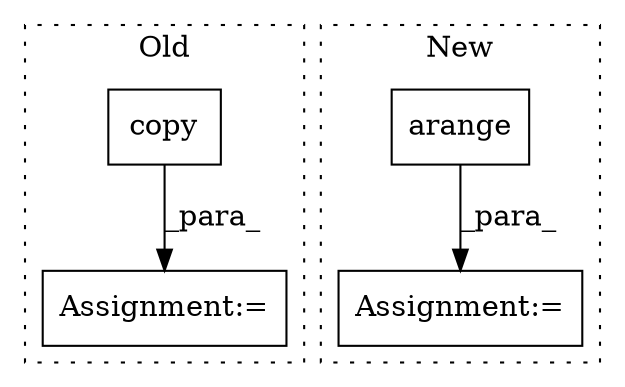 digraph G {
subgraph cluster0 {
1 [label="copy" a="32" s="1032" l="6" shape="box"];
4 [label="Assignment:=" a="7" s="1014" l="1" shape="box"];
label = "Old";
style="dotted";
}
subgraph cluster1 {
2 [label="arange" a="32" s="595,612" l="7,1" shape="box"];
3 [label="Assignment:=" a="7" s="800" l="1" shape="box"];
label = "New";
style="dotted";
}
1 -> 4 [label="_para_"];
2 -> 3 [label="_para_"];
}